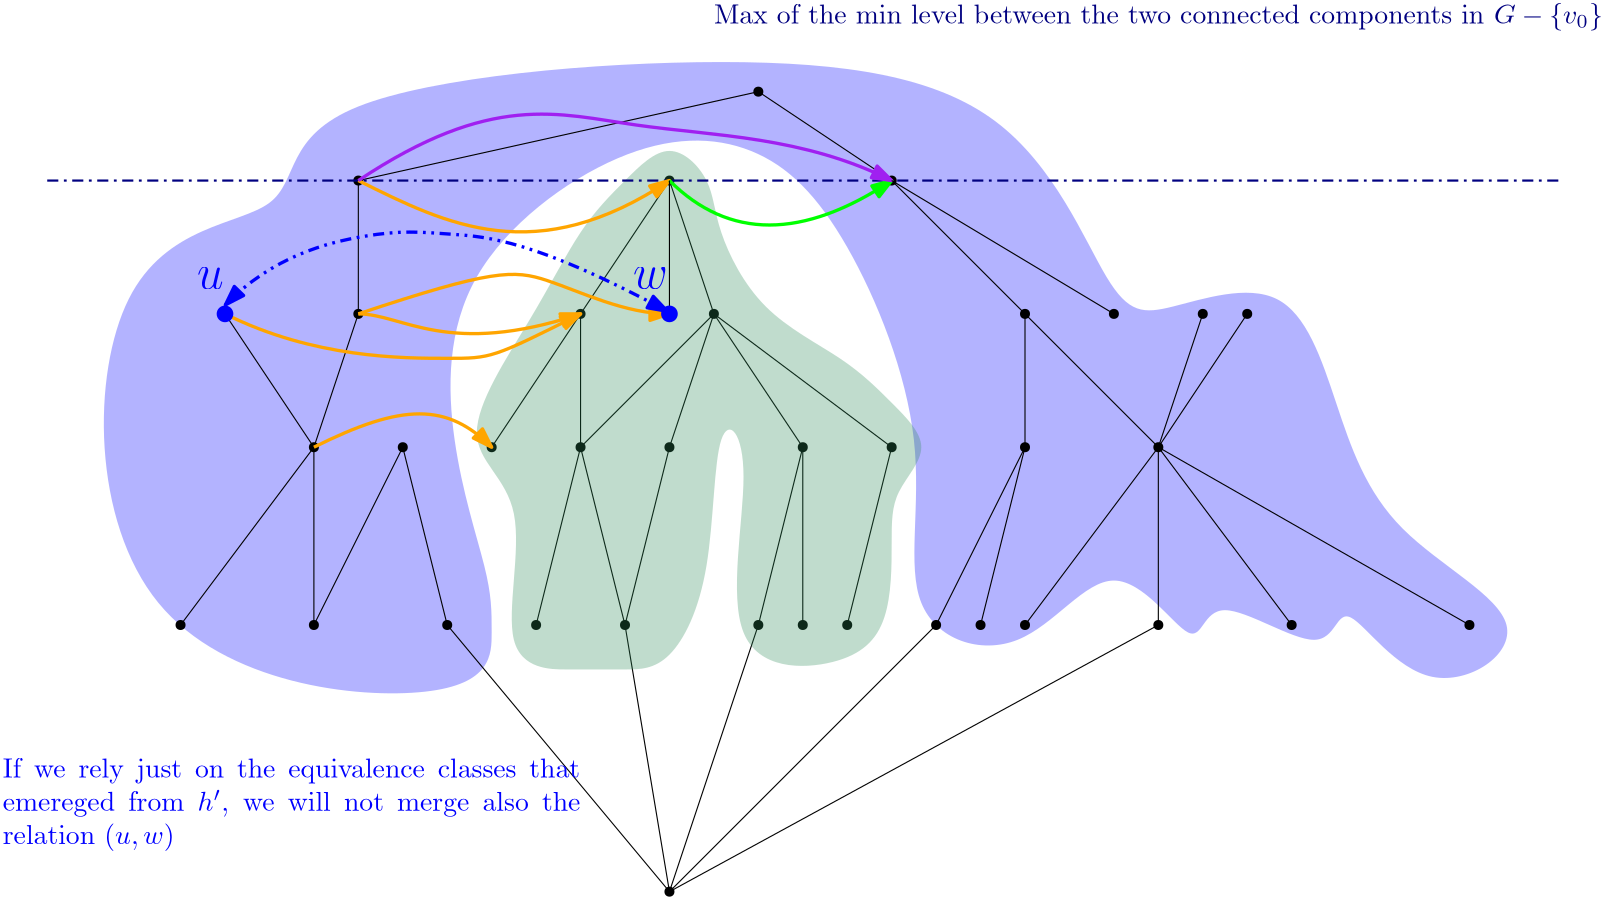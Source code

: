 <?xml version="1.0"?>
<!DOCTYPE ipe SYSTEM "ipe.dtd">
<ipe version="70218" creator="Ipe 7.3.1">
<info created="D:20250727163343" modified="D:20250727163343"/>
<ipestyle name="basic">
<symbol name="arrow/arc(spx)">
<path stroke="sym-stroke" fill="sym-stroke" pen="sym-pen">
0 0 m
-1 0.333 l
-1 -0.333 l
h
</path>
</symbol>
<symbol name="arrow/farc(spx)">
<path stroke="sym-stroke" fill="white" pen="sym-pen">
0 0 m
-1 0.333 l
-1 -0.333 l
h
</path>
</symbol>
<symbol name="arrow/ptarc(spx)">
<path stroke="sym-stroke" fill="sym-stroke" pen="sym-pen">
0 0 m
-1 0.333 l
-0.8 0 l
-1 -0.333 l
h
</path>
</symbol>
<symbol name="arrow/fptarc(spx)">
<path stroke="sym-stroke" fill="white" pen="sym-pen">
0 0 m
-1 0.333 l
-0.8 0 l
-1 -0.333 l
h
</path>
</symbol>
<symbol name="mark/circle(sx)" transformations="translations">
<path fill="sym-stroke">
0.6 0 0 0.6 0 0 e
0.4 0 0 0.4 0 0 e
</path>
</symbol>
<symbol name="mark/disk(sx)" transformations="translations">
<path fill="sym-stroke">
0.6 0 0 0.6 0 0 e
</path>
</symbol>
<symbol name="mark/fdisk(sfx)" transformations="translations">
<group>
<path fill="sym-fill">
0.5 0 0 0.5 0 0 e
</path>
<path fill="sym-stroke" fillrule="eofill">
0.6 0 0 0.6 0 0 e
0.4 0 0 0.4 0 0 e
</path>
</group>
</symbol>
<symbol name="mark/box(sx)" transformations="translations">
<path fill="sym-stroke" fillrule="eofill">
-0.6 -0.6 m
0.6 -0.6 l
0.6 0.6 l
-0.6 0.6 l
h
-0.4 -0.4 m
0.4 -0.4 l
0.4 0.4 l
-0.4 0.4 l
h
</path>
</symbol>
<symbol name="mark/square(sx)" transformations="translations">
<path fill="sym-stroke">
-0.6 -0.6 m
0.6 -0.6 l
0.6 0.6 l
-0.6 0.6 l
h
</path>
</symbol>
<symbol name="mark/fsquare(sfx)" transformations="translations">
<group>
<path fill="sym-fill">
-0.5 -0.5 m
0.5 -0.5 l
0.5 0.5 l
-0.5 0.5 l
h
</path>
<path fill="sym-stroke" fillrule="eofill">
-0.6 -0.6 m
0.6 -0.6 l
0.6 0.6 l
-0.6 0.6 l
h
-0.4 -0.4 m
0.4 -0.4 l
0.4 0.4 l
-0.4 0.4 l
h
</path>
</group>
</symbol>
<symbol name="mark/cross(sx)" transformations="translations">
<group>
<path fill="sym-stroke">
-0.43 -0.57 m
0.57 0.43 l
0.43 0.57 l
-0.57 -0.43 l
h
</path>
<path fill="sym-stroke">
-0.43 0.57 m
0.57 -0.43 l
0.43 -0.57 l
-0.57 0.43 l
h
</path>
</group>
</symbol>
<symbol name="arrow/fnormal(spx)">
<path stroke="sym-stroke" fill="white" pen="sym-pen">
0 0 m
-1 0.333 l
-1 -0.333 l
h
</path>
</symbol>
<symbol name="arrow/pointed(spx)">
<path stroke="sym-stroke" fill="sym-stroke" pen="sym-pen">
0 0 m
-1 0.333 l
-0.8 0 l
-1 -0.333 l
h
</path>
</symbol>
<symbol name="arrow/fpointed(spx)">
<path stroke="sym-stroke" fill="white" pen="sym-pen">
0 0 m
-1 0.333 l
-0.8 0 l
-1 -0.333 l
h
</path>
</symbol>
<symbol name="arrow/linear(spx)">
<path stroke="sym-stroke" pen="sym-pen">
-1 0.333 m
0 0 l
-1 -0.333 l
</path>
</symbol>
<symbol name="arrow/fdouble(spx)">
<path stroke="sym-stroke" fill="white" pen="sym-pen">
0 0 m
-1 0.333 l
-1 -0.333 l
h
-1 0 m
-2 0.333 l
-2 -0.333 l
h
</path>
</symbol>
<symbol name="arrow/double(spx)">
<path stroke="sym-stroke" fill="sym-stroke" pen="sym-pen">
0 0 m
-1 0.333 l
-1 -0.333 l
h
-1 0 m
-2 0.333 l
-2 -0.333 l
h
</path>
</symbol>
<symbol name="arrow/mid-normal(spx)">
<path stroke="sym-stroke" fill="sym-stroke" pen="sym-pen">
0.5 0 m
-0.5 0.333 l
-0.5 -0.333 l
h
</path>
</symbol>
<symbol name="arrow/mid-fnormal(spx)">
<path stroke="sym-stroke" fill="white" pen="sym-pen">
0.5 0 m
-0.5 0.333 l
-0.5 -0.333 l
h
</path>
</symbol>
<symbol name="arrow/mid-pointed(spx)">
<path stroke="sym-stroke" fill="sym-stroke" pen="sym-pen">
0.5 0 m
-0.5 0.333 l
-0.3 0 l
-0.5 -0.333 l
h
</path>
</symbol>
<symbol name="arrow/mid-fpointed(spx)">
<path stroke="sym-stroke" fill="white" pen="sym-pen">
0.5 0 m
-0.5 0.333 l
-0.3 0 l
-0.5 -0.333 l
h
</path>
</symbol>
<symbol name="arrow/mid-double(spx)">
<path stroke="sym-stroke" fill="sym-stroke" pen="sym-pen">
1 0 m
0 0.333 l
0 -0.333 l
h
0 0 m
-1 0.333 l
-1 -0.333 l
h
</path>
</symbol>
<symbol name="arrow/mid-fdouble(spx)">
<path stroke="sym-stroke" fill="white" pen="sym-pen">
1 0 m
0 0.333 l
0 -0.333 l
h
0 0 m
-1 0.333 l
-1 -0.333 l
h
</path>
</symbol>
<anglesize name="22.5 deg" value="22.5"/>
<anglesize name="30 deg" value="30"/>
<anglesize name="45 deg" value="45"/>
<anglesize name="60 deg" value="60"/>
<anglesize name="90 deg" value="90"/>
<arrowsize name="large" value="10"/>
<arrowsize name="small" value="5"/>
<arrowsize name="tiny" value="3"/>
<color name="blue" value="0 0 1"/>
<color name="brown" value="0.647 0.165 0.165"/>
<color name="darkblue" value="0 0 0.545"/>
<color name="darkcyan" value="0 0.545 0.545"/>
<color name="darkgray" value="0.663"/>
<color name="darkgreen" value="0 0.392 0"/>
<color name="darkmagenta" value="0.545 0 0.545"/>
<color name="darkorange" value="1 0.549 0"/>
<color name="darkred" value="0.545 0 0"/>
<color name="gold" value="1 0.843 0"/>
<color name="gray" value="0.745"/>
<color name="green" value="0 1 0"/>
<color name="lightblue" value="0.678 0.847 0.902"/>
<color name="lightcyan" value="0.878 1 1"/>
<color name="lightgray" value="0.827"/>
<color name="lightgreen" value="0.565 0.933 0.565"/>
<color name="lightyellow" value="1 1 0.878"/>
<color name="navy" value="0 0 0.502"/>
<color name="orange" value="1 0.647 0"/>
<color name="pink" value="1 0.753 0.796"/>
<color name="purple" value="0.627 0.125 0.941"/>
<color name="red" value="1 0 0"/>
<color name="seagreen" value="0.18 0.545 0.341"/>
<color name="turquoise" value="0.251 0.878 0.816"/>
<color name="violet" value="0.933 0.51 0.933"/>
<color name="yellow" value="1 1 0"/>
<dashstyle name="dash dot dotted" value="[4 2 1 2 1 2] 0"/>
<dashstyle name="dash dotted" value="[4 2 1 2] 0"/>
<dashstyle name="dashed" value="[4] 0"/>
<dashstyle name="dotted" value="[1 3] 0"/>
<gridsize name="10 pts (~3.5 mm)" value="10"/>
<gridsize name="14 pts (~5 mm)" value="14"/>
<gridsize name="16 pts (~6 mm)" value="16"/>
<gridsize name="20 pts (~7 mm)" value="20"/>
<gridsize name="28 pts (~10 mm)" value="28"/>
<gridsize name="32 pts (~12 mm)" value="32"/>
<gridsize name="4 pts" value="4"/>
<gridsize name="56 pts (~20 mm)" value="56"/>
<gridsize name="8 pts (~3 mm)" value="8"/>
<opacity name="10%" value="0.1"/>
<opacity name="30%" value="0.3"/>
<opacity name="50%" value="0.5"/>
<opacity name="75%" value="0.75"/>
<pen name="fat" value="1.2"/>
<pen name="heavier" value="0.8"/>
<pen name="ultrafat" value="2"/>
<symbolsize name="large" value="5"/>
<symbolsize name="small" value="2"/>
<symbolsize name="tiny" value="1.1"/>
<textsize name="Huge" value="\Huge"/>
<textsize name="LARGE" value="\LARGE"/>
<textsize name="Large" value="\Large"/>
<textsize name="footnote" value="\footnotesize"/>
<textsize name="huge" value="\huge"/>
<textsize name="large" value="\large"/>
<textsize name="script" value="\scriptsize"/>
<textsize name="small" value="\small"/>
<textsize name="tiny" value="\tiny"/>
<textstyle name="center" begin="\begin{center}" end="\end{center}"/>
<textstyle name="item" begin="\begin{itemize}\item{}" end="\end{itemize}"/>
<textstyle name="itemize" begin="\begin{itemize}" end="\end{itemize}"/>
<tiling name="falling" angle="-60" step="4" width="1"/>
<tiling name="rising" angle="30" step="4" width="1"/>
</ipestyle>
<page>
<layer name="alpha"/>
<layer name="beta"/>
<layer name="gamma"/>
<layer name="delta"/>
<layer name="epsilon"/>
<layer name="zeta"/>
<view layers="alpha beta gamma delta epsilon zeta" active="zeta"/>
<path layer="beta" fill="blue" opacity="30%" stroke-opacity="opaque">
192 512
48 528
48 688
128 688
112 736
288 752
384 736
416 656
432 656
480 672
496 624
512 576
576 544
528 512
496 560
496 528
448 560
448 528
416 576
384 528
336 544
352 608
320 688
288 720
240 720
176 672
176 608
192 560
192 544 u
</path>
<use layer="alpha" name="mark/disk(sx)" pos="256 448" size="normal" stroke="black"/>
<use name="mark/disk(sx)" pos="176 544" size="normal" stroke="black"/>
<use name="mark/disk(sx)" pos="208 544" size="normal" stroke="black"/>
<use name="mark/disk(sx)" pos="240 544" size="normal" stroke="black"/>
<use name="mark/disk(sx)" pos="368 544" size="normal" stroke="black"/>
<use name="mark/disk(sx)" pos="384 544" size="normal" stroke="black"/>
<use name="mark/disk(sx)" pos="432 544" size="normal" stroke="black"/>
<use name="mark/disk(sx)" pos="480 544" size="normal" stroke="black"/>
<use name="mark/disk(sx)" pos="304 544" size="normal" stroke="black"/>
<use name="mark/disk(sx)" pos="320 544" size="normal" stroke="black"/>
<use name="mark/disk(sx)" pos="288 544" size="normal" stroke="black"/>
<use name="mark/disk(sx)" pos="352 544" size="normal" stroke="black"/>
<use name="mark/disk(sx)" pos="80 544" size="normal" stroke="black"/>
<use name="mark/disk(sx)" pos="128 544" size="normal" stroke="black"/>
<use name="mark/disk(sx)" pos="544 544" size="normal" stroke="black"/>
<path stroke="black">
256 448 m
176 544 l
</path>
<path stroke="black">
256 448 m
240 544 l
</path>
<path stroke="black">
256 448 m
288 544 l
</path>
<path stroke="black">
256 448 m
352 544 l
</path>
<path stroke="black">
256 448 m
432 544 l
</path>
<use name="mark/disk(sx)" pos="256 608" size="normal" stroke="black"/>
<use name="mark/disk(sx)" pos="224 608" size="normal" stroke="black"/>
<use name="mark/disk(sx)" pos="192 608" size="normal" stroke="black"/>
<path stroke="black">
240 544 m
256 608 l
</path>
<path stroke="black">
240 544 m
224 608 l
</path>
<use name="mark/disk(sx)" pos="224 656" size="normal" stroke="black"/>
<use name="mark/disk(sx)" pos="272 656" size="normal" stroke="black"/>
<path stroke="black">
224 608 m
224 656 l
</path>
<path stroke="black">
256 608 m
272 656 l
</path>
<path stroke="black">
224 608 m
272 656 l
</path>
<path stroke="black">
224 656 m
192 608 l
</path>
<path stroke="black">
288 544 m
304 608 l
</path>
<path stroke="black">
304 608 m
272 656 l
</path>
<use name="mark/disk(sx)" pos="304 608" size="normal" stroke="black"/>
<path stroke="black">
304 544 m
304 608 l
</path>
<path stroke="black">
320 544 m
336 608 l
</path>
<path stroke="black">
336 608 m
272 656 l
</path>
<use name="mark/disk(sx)" pos="336 608" size="normal" stroke="black"/>
<path stroke="black">
224 608 m
208 544 l
</path>
<path stroke="black">
352 544 m
384 608 l
</path>
<path stroke="black">
384 608 m
384 656 l
</path>
<path stroke="black">
128 544 m
128 608 l
144 656 l
144 704 l
288 736 l
</path>
<path stroke="black">
384 656 m
336 704 l
288 736 l
</path>
<use name="mark/disk(sx)" pos="384 608" size="normal" stroke="black"/>
<use name="mark/disk(sx)" pos="384 656" size="normal" stroke="black"/>
<use name="mark/disk(sx)" pos="336 704" size="normal" stroke="black"/>
<use name="mark/disk(sx)" pos="288 736" size="normal" stroke="black"/>
<use name="mark/disk(sx)" pos="144 704" size="normal" stroke="black"/>
<use name="mark/disk(sx)" pos="144 656" size="normal" stroke="black"/>
<use name="mark/disk(sx)" pos="128 608" size="normal" stroke="black"/>
<path stroke="black">
96 656 m
128 608 l
</path>
<use name="mark/disk(sx)" pos="96 656" size="normal" stroke="black"/>
<path stroke="black">
128 544 m
160 608 l
</path>
<use name="mark/disk(sx)" pos="160 608" size="normal" stroke="black"/>
<path stroke="black">
80 544 m
128 608 l
</path>
<path stroke="black">
432 544 m
432 608 l
</path>
<path stroke="black">
432 608 m
384 656 l
</path>
<path stroke="black">
432 608 m
464 656 l
</path>
<path stroke="black">
432 608 m
448 656 l
</path>
<path stroke="black">
432 608 m
480 544 l
</path>
<path stroke="black">
432 608 m
544 544 l
</path>
<path stroke="black">
224 656 m
256 704 l
</path>
<path stroke="black">
272 656 m
256 704 l
</path>
<use name="mark/disk(sx)" pos="256 704" size="normal" stroke="black"/>
<use name="mark/disk(sx)" pos="448 656" size="normal" stroke="black"/>
<use name="mark/disk(sx)" pos="464 656" size="normal" stroke="black"/>
<use name="mark/disk(sx)" pos="432 608" size="normal" stroke="black"/>
<path stroke="black">
384 608 m
368 544 l
</path>
<path stroke="black">
432 608 m
384 544 l
</path>
<path stroke="black">
176 544 m
160 608 l
</path>
<path layer="beta" fill="seagreen" opacity="30%" stroke-opacity="opaque">
192 528
208 592
176 608
208 656
224 688
240 704
256 720
272 704
272 688
288 656
320 640
336 624
352 608
336 592
336 576
336 544
320 528
272 528
288 608
272 624
272 560
256 528
240 528
224 528
224 528 u
</path>
<path layer="gamma" stroke="navy" dash="dash dotted" pen="heavier" opacity="30%" stroke-opacity="opaque">
32 704 m
576 704 l
</path>
<text matrix="1 0 0 1 16 -48" transformations="translations" pos="256 816" stroke="navy" type="minipage" width="320" height="7.473" depth="2.49" valign="top">Max of the min level between the two connected components in $G-\{v_0\}$</text>
<path layer="delta" stroke="orange" pen="fat" arrow="normal/normal">
144 704 m
176 688
208 672
256 704 c
</path>
<path stroke="green" pen="fat" arrow="normal/normal">
256 704 m
288 672
336 704 c
</path>
<path stroke="purple" pen="fat" arrow="normal/normal">
144 704 m
192 736
240 720
304 720
336 704 c
</path>
<path layer="alpha" stroke="black">
336 704 m
416 656 l
</path>
<use name="mark/disk(sx)" pos="416 656" size="normal" stroke="black"/>
<path stroke="black">
256 704 m
256 656 l
</path>
<use name="mark/disk(sx)" pos="256 656" size="normal" stroke="black"/>
<path layer="epsilon" stroke="orange" pen="fat" arrow="normal/normal">
144 656 m
160 656
176 640
224 656 c
</path>
<path stroke="orange" pen="fat" arrow="normal/normal">
144 656 m
192 672
208 672
240 656
256 656 c
</path>
<path stroke="orange" pen="fat" arrow="normal/normal">
128 608 m
160 624
176 624
192 608 c
</path>
<path stroke="orange" pen="fat" arrow="normal/normal">
96 656 m
128 640
192 640
192 640
224 656 c
</path>
<text layer="zeta" matrix="1 0 0 1 0 32" transformations="translations" pos="16 464" stroke="blue" type="minipage" width="208" height="19.139" depth="14.18" valign="top">If we rely just on the equivalence classes that emereged from $h&apos;$, we will not merge also the relation $\left(u,w\right)$</text>
<use name="mark/disk(sx)" pos="96 656" size="large" stroke="blue"/>
<use name="mark/disk(sx)" pos="256 656" size="large" stroke="blue"/>
<text matrix="1 0 0 1 5.91222 -6.87803" transformations="translations" pos="80 672" stroke="blue" type="label" width="9.594" height="7.412" depth="0" valign="baseline" size="LARGE" style="math">u</text>
<text matrix="1 0 0 1 -14.2146 -0.917071" transformations="translations" pos="257.079 666.115" stroke="blue" type="label" width="12.513" height="7.412" depth="0" valign="baseline" size="LARGE" style="math">w</text>
<path stroke="blue" dash="dash dot dotted" pen="fat" arrow="normal/normal" rarrow="normal/normal">
96.1333 659.237 m
113.099 676.661
152.533 686.749
172.709 684.915
207.557 682.622
255.245 656.944 c
</path>
</page>
</ipe>
